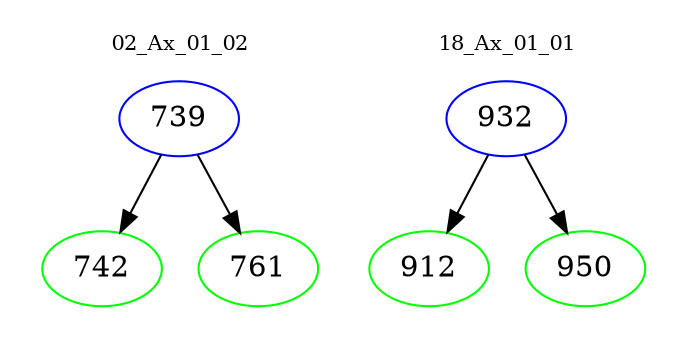 digraph{
subgraph cluster_0 {
color = white
label = "02_Ax_01_02";
fontsize=10;
T0_739 [label="739", color="blue"]
T0_739 -> T0_742 [color="black"]
T0_742 [label="742", color="green"]
T0_739 -> T0_761 [color="black"]
T0_761 [label="761", color="green"]
}
subgraph cluster_1 {
color = white
label = "18_Ax_01_01";
fontsize=10;
T1_932 [label="932", color="blue"]
T1_932 -> T1_912 [color="black"]
T1_912 [label="912", color="green"]
T1_932 -> T1_950 [color="black"]
T1_950 [label="950", color="green"]
}
}
